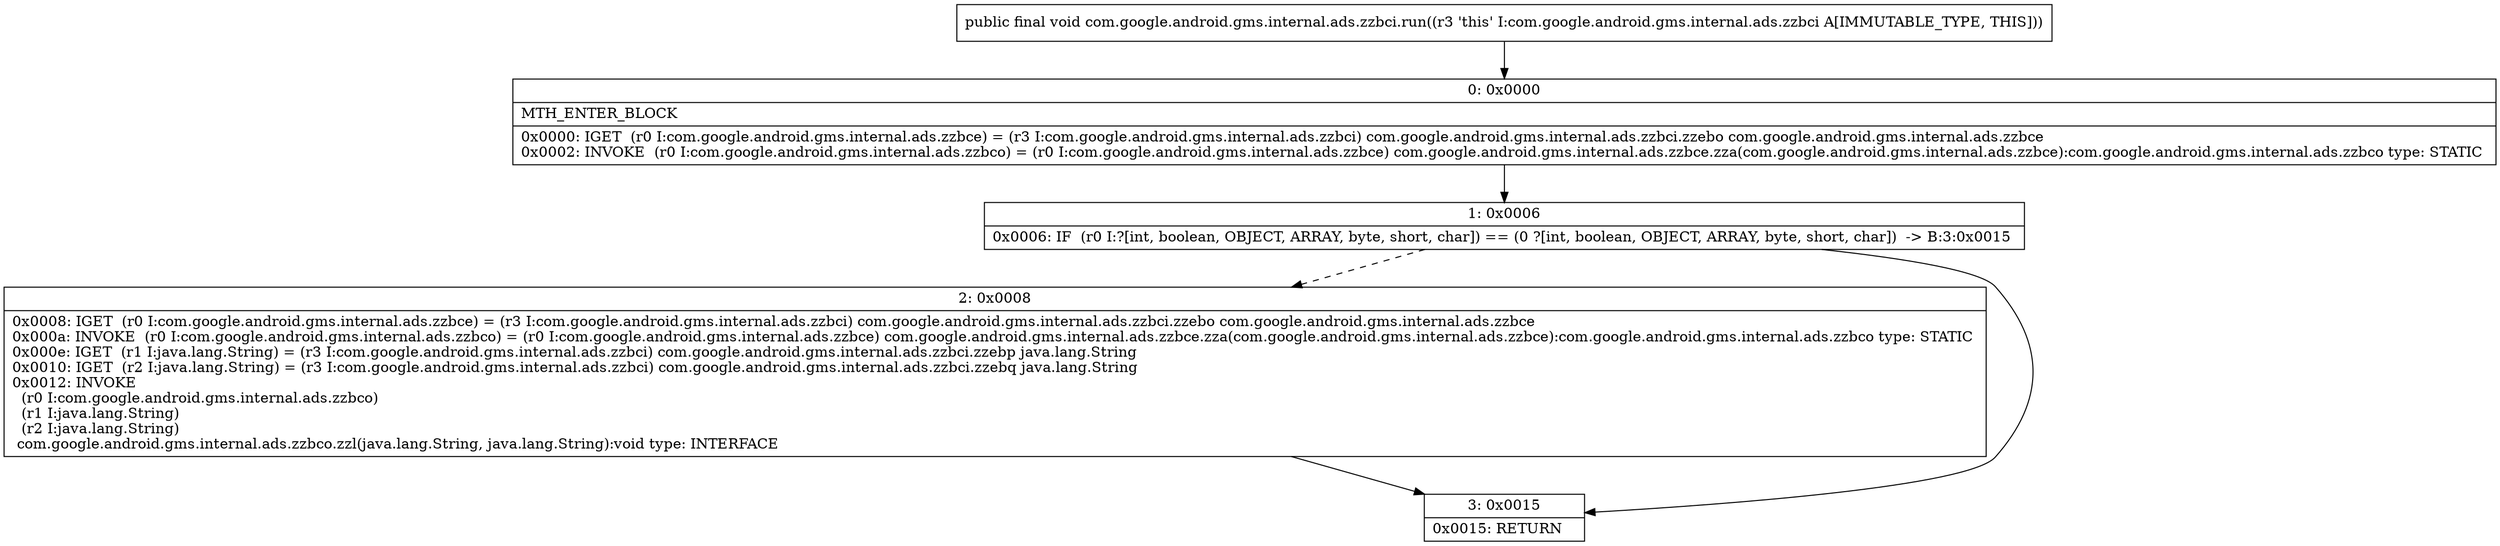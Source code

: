 digraph "CFG forcom.google.android.gms.internal.ads.zzbci.run()V" {
Node_0 [shape=record,label="{0\:\ 0x0000|MTH_ENTER_BLOCK\l|0x0000: IGET  (r0 I:com.google.android.gms.internal.ads.zzbce) = (r3 I:com.google.android.gms.internal.ads.zzbci) com.google.android.gms.internal.ads.zzbci.zzebo com.google.android.gms.internal.ads.zzbce \l0x0002: INVOKE  (r0 I:com.google.android.gms.internal.ads.zzbco) = (r0 I:com.google.android.gms.internal.ads.zzbce) com.google.android.gms.internal.ads.zzbce.zza(com.google.android.gms.internal.ads.zzbce):com.google.android.gms.internal.ads.zzbco type: STATIC \l}"];
Node_1 [shape=record,label="{1\:\ 0x0006|0x0006: IF  (r0 I:?[int, boolean, OBJECT, ARRAY, byte, short, char]) == (0 ?[int, boolean, OBJECT, ARRAY, byte, short, char])  \-\> B:3:0x0015 \l}"];
Node_2 [shape=record,label="{2\:\ 0x0008|0x0008: IGET  (r0 I:com.google.android.gms.internal.ads.zzbce) = (r3 I:com.google.android.gms.internal.ads.zzbci) com.google.android.gms.internal.ads.zzbci.zzebo com.google.android.gms.internal.ads.zzbce \l0x000a: INVOKE  (r0 I:com.google.android.gms.internal.ads.zzbco) = (r0 I:com.google.android.gms.internal.ads.zzbce) com.google.android.gms.internal.ads.zzbce.zza(com.google.android.gms.internal.ads.zzbce):com.google.android.gms.internal.ads.zzbco type: STATIC \l0x000e: IGET  (r1 I:java.lang.String) = (r3 I:com.google.android.gms.internal.ads.zzbci) com.google.android.gms.internal.ads.zzbci.zzebp java.lang.String \l0x0010: IGET  (r2 I:java.lang.String) = (r3 I:com.google.android.gms.internal.ads.zzbci) com.google.android.gms.internal.ads.zzbci.zzebq java.lang.String \l0x0012: INVOKE  \l  (r0 I:com.google.android.gms.internal.ads.zzbco)\l  (r1 I:java.lang.String)\l  (r2 I:java.lang.String)\l com.google.android.gms.internal.ads.zzbco.zzl(java.lang.String, java.lang.String):void type: INTERFACE \l}"];
Node_3 [shape=record,label="{3\:\ 0x0015|0x0015: RETURN   \l}"];
MethodNode[shape=record,label="{public final void com.google.android.gms.internal.ads.zzbci.run((r3 'this' I:com.google.android.gms.internal.ads.zzbci A[IMMUTABLE_TYPE, THIS])) }"];
MethodNode -> Node_0;
Node_0 -> Node_1;
Node_1 -> Node_2[style=dashed];
Node_1 -> Node_3;
Node_2 -> Node_3;
}

